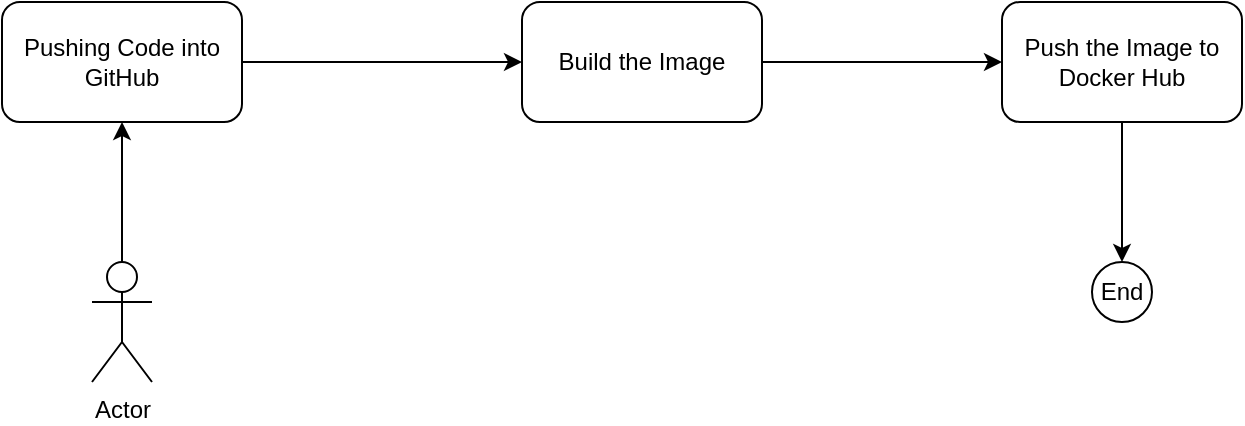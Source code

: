 <mxfile>
    <diagram id="uXvjQHK0t-HTV99rKOrY" name="Page-1">
        <mxGraphModel dx="430" dy="312" grid="1" gridSize="10" guides="1" tooltips="1" connect="1" arrows="1" fold="1" page="1" pageScale="1" pageWidth="850" pageHeight="1100" math="0" shadow="0">
            <root>
                <mxCell id="0"/>
                <mxCell id="1" parent="0"/>
                <mxCell id="8" style="edgeStyle=none;html=1;entryX=0;entryY=0.5;entryDx=0;entryDy=0;" edge="1" parent="1" source="2" target="7">
                    <mxGeometry relative="1" as="geometry"/>
                </mxCell>
                <mxCell id="2" value="Pushing Code into GitHub" style="rounded=1;whiteSpace=wrap;html=1;" vertex="1" parent="1">
                    <mxGeometry x="130" y="290" width="120" height="60" as="geometry"/>
                </mxCell>
                <mxCell id="4" style="edgeStyle=none;html=1;" edge="1" parent="1" source="3" target="2">
                    <mxGeometry relative="1" as="geometry"/>
                </mxCell>
                <mxCell id="3" value="Actor" style="shape=umlActor;verticalLabelPosition=bottom;verticalAlign=top;html=1;outlineConnect=0;" vertex="1" parent="1">
                    <mxGeometry x="175" y="420" width="30" height="60" as="geometry"/>
                </mxCell>
                <mxCell id="10" style="edgeStyle=none;html=1;" edge="1" parent="1" source="7" target="9">
                    <mxGeometry relative="1" as="geometry"/>
                </mxCell>
                <mxCell id="7" value="Build the Image" style="rounded=1;whiteSpace=wrap;html=1;" vertex="1" parent="1">
                    <mxGeometry x="390" y="290" width="120" height="60" as="geometry"/>
                </mxCell>
                <mxCell id="14" style="edgeStyle=none;html=1;entryX=0.5;entryY=0;entryDx=0;entryDy=0;" edge="1" parent="1" source="9" target="11">
                    <mxGeometry relative="1" as="geometry"/>
                </mxCell>
                <mxCell id="9" value="Push the Image to Docker Hub" style="rounded=1;whiteSpace=wrap;html=1;" vertex="1" parent="1">
                    <mxGeometry x="630" y="290" width="120" height="60" as="geometry"/>
                </mxCell>
                <mxCell id="11" value="End" style="ellipse;whiteSpace=wrap;html=1;aspect=fixed;" vertex="1" parent="1">
                    <mxGeometry x="675" y="420" width="30" height="30" as="geometry"/>
                </mxCell>
            </root>
        </mxGraphModel>
    </diagram>
</mxfile>